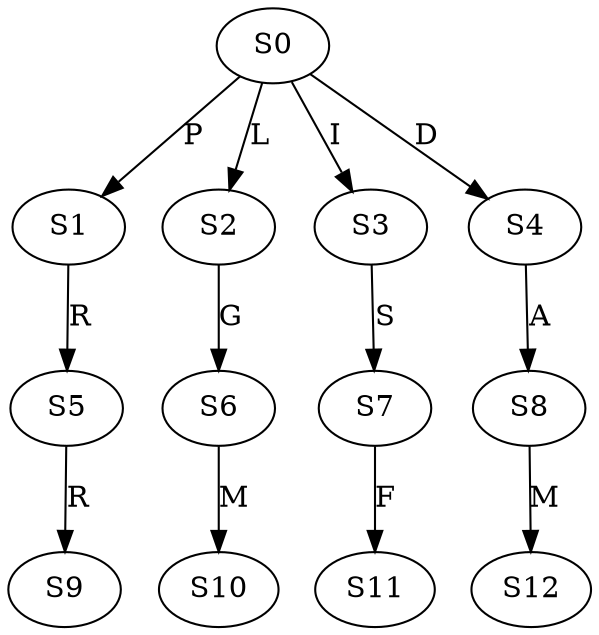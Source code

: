strict digraph  {
	S0 -> S1 [ label = P ];
	S0 -> S2 [ label = L ];
	S0 -> S3 [ label = I ];
	S0 -> S4 [ label = D ];
	S1 -> S5 [ label = R ];
	S2 -> S6 [ label = G ];
	S3 -> S7 [ label = S ];
	S4 -> S8 [ label = A ];
	S5 -> S9 [ label = R ];
	S6 -> S10 [ label = M ];
	S7 -> S11 [ label = F ];
	S8 -> S12 [ label = M ];
}
